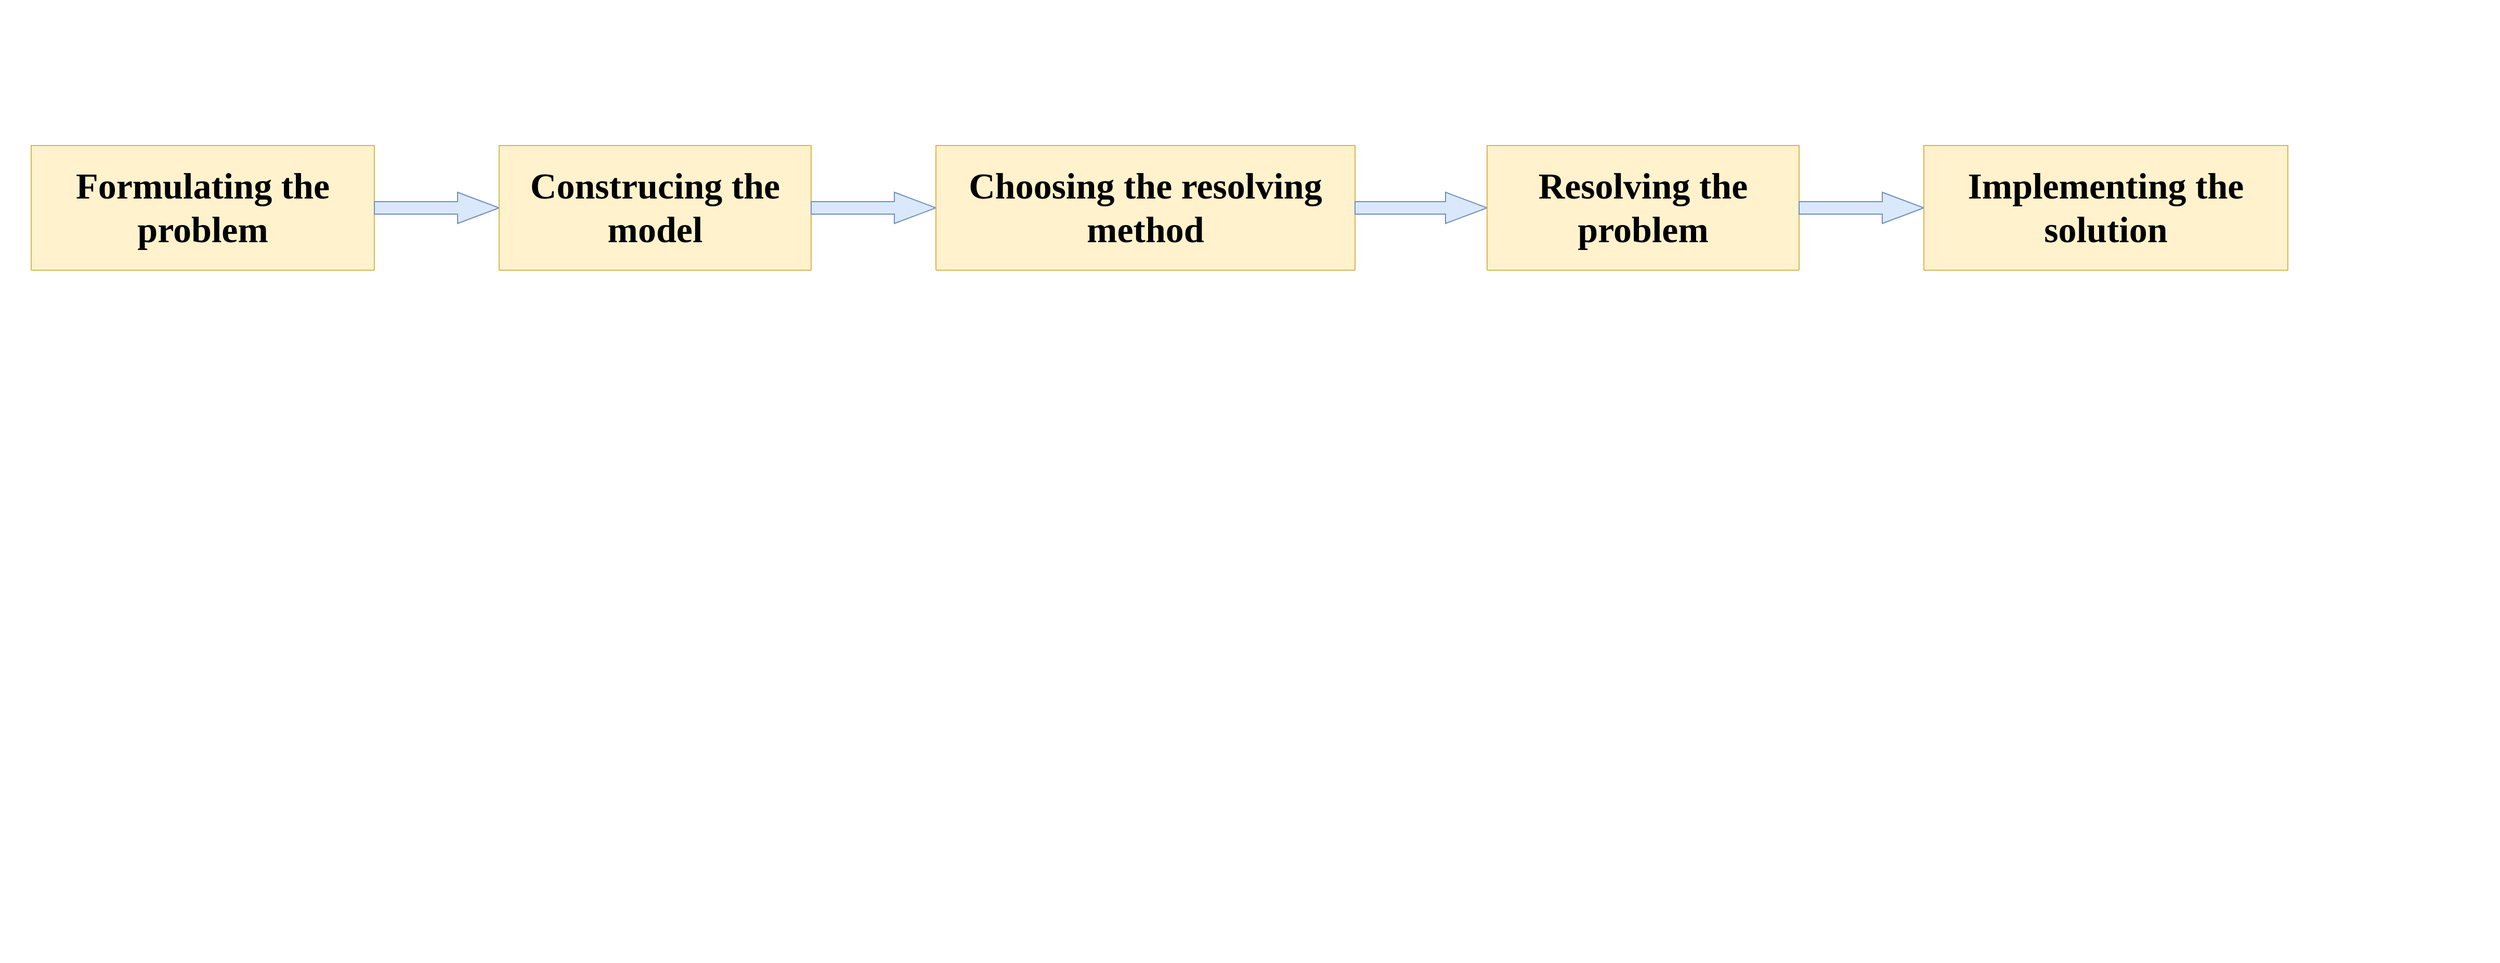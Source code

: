 <mxfile version="21.6.1" type="device">
  <diagram id="C5RBs43oDa-KdzZeNtuy" name="Page-1">
    <mxGraphModel dx="2899" dy="2415" grid="1" gridSize="10" guides="1" tooltips="1" connect="1" arrows="1" fold="1" page="1" pageScale="1" pageWidth="827" pageHeight="1169" math="0" shadow="0">
      <root>
        <mxCell id="WIyWlLk6GJQsqaUBKTNV-0" />
        <mxCell id="WIyWlLk6GJQsqaUBKTNV-1" parent="WIyWlLk6GJQsqaUBKTNV-0" />
        <mxCell id="WByzqIGubkQh_QL8RIGn-74" value="" style="edgeStyle=orthogonalEdgeStyle;rounded=0;orthogonalLoop=1;jettySize=auto;html=1;exitX=0.5;exitY=0;exitDx=0;exitDy=0;fillColor=#ffe6cc;strokeColor=none;" parent="WIyWlLk6GJQsqaUBKTNV-1" edge="1">
          <mxGeometry relative="1" as="geometry">
            <mxPoint x="1315.667" y="147.25" as="targetPoint" />
            <mxPoint x="1407.25" y="115" as="sourcePoint" />
          </mxGeometry>
        </mxCell>
        <mxCell id="kt6a4568Zus8mQithYx--17" value="" style="group" parent="WIyWlLk6GJQsqaUBKTNV-1" vertex="1" connectable="0">
          <mxGeometry x="-780" y="-770" width="2403" height="260" as="geometry" />
        </mxCell>
        <mxCell id="WByzqIGubkQh_QL8RIGn-0" value="&lt;font face=&quot;Times New Roman&quot; style=&quot;font-size: 35px;&quot;&gt;Formulating the problem&lt;/font&gt;" style="rounded=1;swimlane;whiteSpace=wrap;html=1;startSize=120;fillColor=#fff2cc;strokeColor=#d6b656;" parent="kt6a4568Zus8mQithYx--17" vertex="1" collapsed="1">
          <mxGeometry x="30" y="140" width="330" height="120" as="geometry">
            <mxRectangle x="30" y="140" width="190" height="120" as="alternateBounds" />
          </mxGeometry>
        </mxCell>
        <mxCell id="b4k3C6Gka1uhANi-ps0s-11" value="&lt;p style=&quot;text-align: justify; box-sizing: border-box; line-height: 0%; orphans: 4; margin-top: 1rem; margin-bottom: 1.5em; position: relative; color: rgb(31, 9, 9); font-size: 26px;&quot; class=&quot;md-end-block md-p md-focus&quot;&gt;&lt;br&gt;&lt;/p&gt;" style="text;html=1;align=center;verticalAlign=middle;resizable=0;points=[];autosize=1;strokeColor=none;fillColor=none;" parent="WByzqIGubkQh_QL8RIGn-0" vertex="1">
          <mxGeometry x="340" y="70" width="20" height="70" as="geometry" />
        </mxCell>
        <mxCell id="kt6a4568Zus8mQithYx--0" value="" style="html=1;shadow=0;dashed=0;align=center;verticalAlign=middle;shape=mxgraph.arrows2.arrow;dy=0.6;dx=40;notch=0;fillColor=#dae8fc;strokeColor=#6c8ebf;" parent="kt6a4568Zus8mQithYx--17" vertex="1">
          <mxGeometry x="360" y="185" width="120" height="30" as="geometry" />
        </mxCell>
        <mxCell id="kt6a4568Zus8mQithYx--1" value="&lt;font face=&quot;Times New Roman&quot; style=&quot;font-size: 35px;&quot;&gt;Construcing the model&lt;/font&gt;" style="rounded=1;swimlane;whiteSpace=wrap;html=1;startSize=120;fillColor=#fff2cc;strokeColor=#d6b656;" parent="kt6a4568Zus8mQithYx--17" vertex="1" collapsed="1">
          <mxGeometry x="480" y="140" width="300" height="120" as="geometry">
            <mxRectangle x="-550" y="-630" width="190" height="120" as="alternateBounds" />
          </mxGeometry>
        </mxCell>
        <mxCell id="kt6a4568Zus8mQithYx--2" value="&lt;p style=&quot;text-align: justify; box-sizing: border-box; line-height: 0%; orphans: 4; margin-top: 1rem; margin-bottom: 1.5em; position: relative; color: rgb(31, 9, 9); font-size: 26px;&quot; class=&quot;md-end-block md-p md-focus&quot;&gt;&lt;br&gt;&lt;/p&gt;" style="text;html=1;align=center;verticalAlign=middle;resizable=0;points=[];autosize=1;strokeColor=none;fillColor=none;" parent="kt6a4568Zus8mQithYx--1" vertex="1">
          <mxGeometry x="340" y="70" width="20" height="70" as="geometry" />
        </mxCell>
        <mxCell id="kt6a4568Zus8mQithYx--5" value="" style="html=1;shadow=0;dashed=0;align=center;verticalAlign=middle;shape=mxgraph.arrows2.arrow;dy=0.6;dx=40;notch=0;fillColor=#dae8fc;strokeColor=#6c8ebf;" parent="kt6a4568Zus8mQithYx--17" vertex="1">
          <mxGeometry x="780" y="185" width="120" height="30" as="geometry" />
        </mxCell>
        <mxCell id="kt6a4568Zus8mQithYx--6" value="&lt;font face=&quot;Times New Roman&quot; style=&quot;font-size: 35px;&quot;&gt;Choosing the resolving method&lt;/font&gt;" style="rounded=1;swimlane;whiteSpace=wrap;html=1;startSize=120;fillColor=#fff2cc;strokeColor=#d6b656;" parent="kt6a4568Zus8mQithYx--17" vertex="1" collapsed="1">
          <mxGeometry x="900" y="140" width="403" height="120" as="geometry">
            <mxRectangle x="-550" y="-630" width="190" height="120" as="alternateBounds" />
          </mxGeometry>
        </mxCell>
        <mxCell id="kt6a4568Zus8mQithYx--7" value="&lt;p style=&quot;text-align: justify; box-sizing: border-box; line-height: 0%; orphans: 4; margin-top: 1rem; margin-bottom: 1.5em; position: relative; color: rgb(31, 9, 9); font-size: 26px;&quot; class=&quot;md-end-block md-p md-focus&quot;&gt;&lt;br&gt;&lt;/p&gt;" style="text;html=1;align=center;verticalAlign=middle;resizable=0;points=[];autosize=1;strokeColor=none;fillColor=none;" parent="kt6a4568Zus8mQithYx--6" vertex="1">
          <mxGeometry x="340" y="70" width="20" height="70" as="geometry" />
        </mxCell>
        <mxCell id="kt6a4568Zus8mQithYx--8" value="" style="html=1;shadow=0;dashed=0;align=center;verticalAlign=middle;shape=mxgraph.arrows2.arrow;dy=0.6;dx=40;notch=0;fillColor=#dae8fc;strokeColor=#6c8ebf;" parent="kt6a4568Zus8mQithYx--17" vertex="1">
          <mxGeometry x="1303" y="185" width="127" height="30" as="geometry" />
        </mxCell>
        <mxCell id="kt6a4568Zus8mQithYx--9" value="&lt;font face=&quot;Times New Roman&quot; style=&quot;font-size: 35px;&quot;&gt;Resolving the problem&lt;/font&gt;" style="rounded=1;swimlane;whiteSpace=wrap;html=1;startSize=120;fillColor=#fff2cc;strokeColor=#d6b656;" parent="kt6a4568Zus8mQithYx--17" vertex="1" collapsed="1">
          <mxGeometry x="1430" y="140" width="300" height="120" as="geometry">
            <mxRectangle x="-550" y="-630" width="190" height="120" as="alternateBounds" />
          </mxGeometry>
        </mxCell>
        <mxCell id="kt6a4568Zus8mQithYx--10" value="&lt;p style=&quot;text-align: justify; box-sizing: border-box; line-height: 0%; orphans: 4; margin-top: 1rem; margin-bottom: 1.5em; position: relative; color: rgb(31, 9, 9); font-size: 26px;&quot; class=&quot;md-end-block md-p md-focus&quot;&gt;&lt;br&gt;&lt;/p&gt;" style="text;html=1;align=center;verticalAlign=middle;resizable=0;points=[];autosize=1;strokeColor=none;fillColor=none;" parent="kt6a4568Zus8mQithYx--9" vertex="1">
          <mxGeometry x="340" y="70" width="20" height="70" as="geometry" />
        </mxCell>
        <mxCell id="kt6a4568Zus8mQithYx--11" value="" style="html=1;shadow=0;dashed=0;align=center;verticalAlign=middle;shape=mxgraph.arrows2.arrow;dy=0.6;dx=40;notch=0;fillColor=#dae8fc;strokeColor=#6c8ebf;" parent="kt6a4568Zus8mQithYx--17" vertex="1">
          <mxGeometry x="1730" y="185" width="120" height="30" as="geometry" />
        </mxCell>
        <mxCell id="kt6a4568Zus8mQithYx--12" value="&lt;font face=&quot;Times New Roman&quot; style=&quot;font-size: 35px;&quot;&gt;Implementing the solution&lt;/font&gt;" style="rounded=1;swimlane;whiteSpace=wrap;html=1;startSize=120;fillColor=#fff2cc;strokeColor=#d6b656;" parent="kt6a4568Zus8mQithYx--17" vertex="1" collapsed="1">
          <mxGeometry x="1850" y="140" width="350" height="120" as="geometry">
            <mxRectangle x="-550" y="-630" width="190" height="120" as="alternateBounds" />
          </mxGeometry>
        </mxCell>
        <mxCell id="kt6a4568Zus8mQithYx--13" value="&lt;p style=&quot;text-align: justify; box-sizing: border-box; line-height: 0%; orphans: 4; margin-top: 1rem; margin-bottom: 1.5em; position: relative; color: rgb(31, 9, 9); font-size: 26px;&quot; class=&quot;md-end-block md-p md-focus&quot;&gt;&lt;br&gt;&lt;/p&gt;" style="text;html=1;align=center;verticalAlign=middle;resizable=0;points=[];autosize=1;strokeColor=none;fillColor=none;" parent="kt6a4568Zus8mQithYx--12" vertex="1">
          <mxGeometry x="340" y="70" width="20" height="70" as="geometry" />
        </mxCell>
      </root>
    </mxGraphModel>
  </diagram>
</mxfile>
